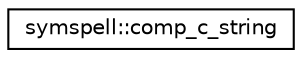 digraph "Graphical Class Hierarchy"
{
 // LATEX_PDF_SIZE
  edge [fontname="Helvetica",fontsize="10",labelfontname="Helvetica",labelfontsize="10"];
  node [fontname="Helvetica",fontsize="10",shape=record];
  rankdir="LR";
  Node0 [label="symspell::comp_c_string",height=0.2,width=0.4,color="black", fillcolor="white", style="filled",URL="$structsymspell_1_1comp__c__string.html",tooltip="SymSpell element."];
}
